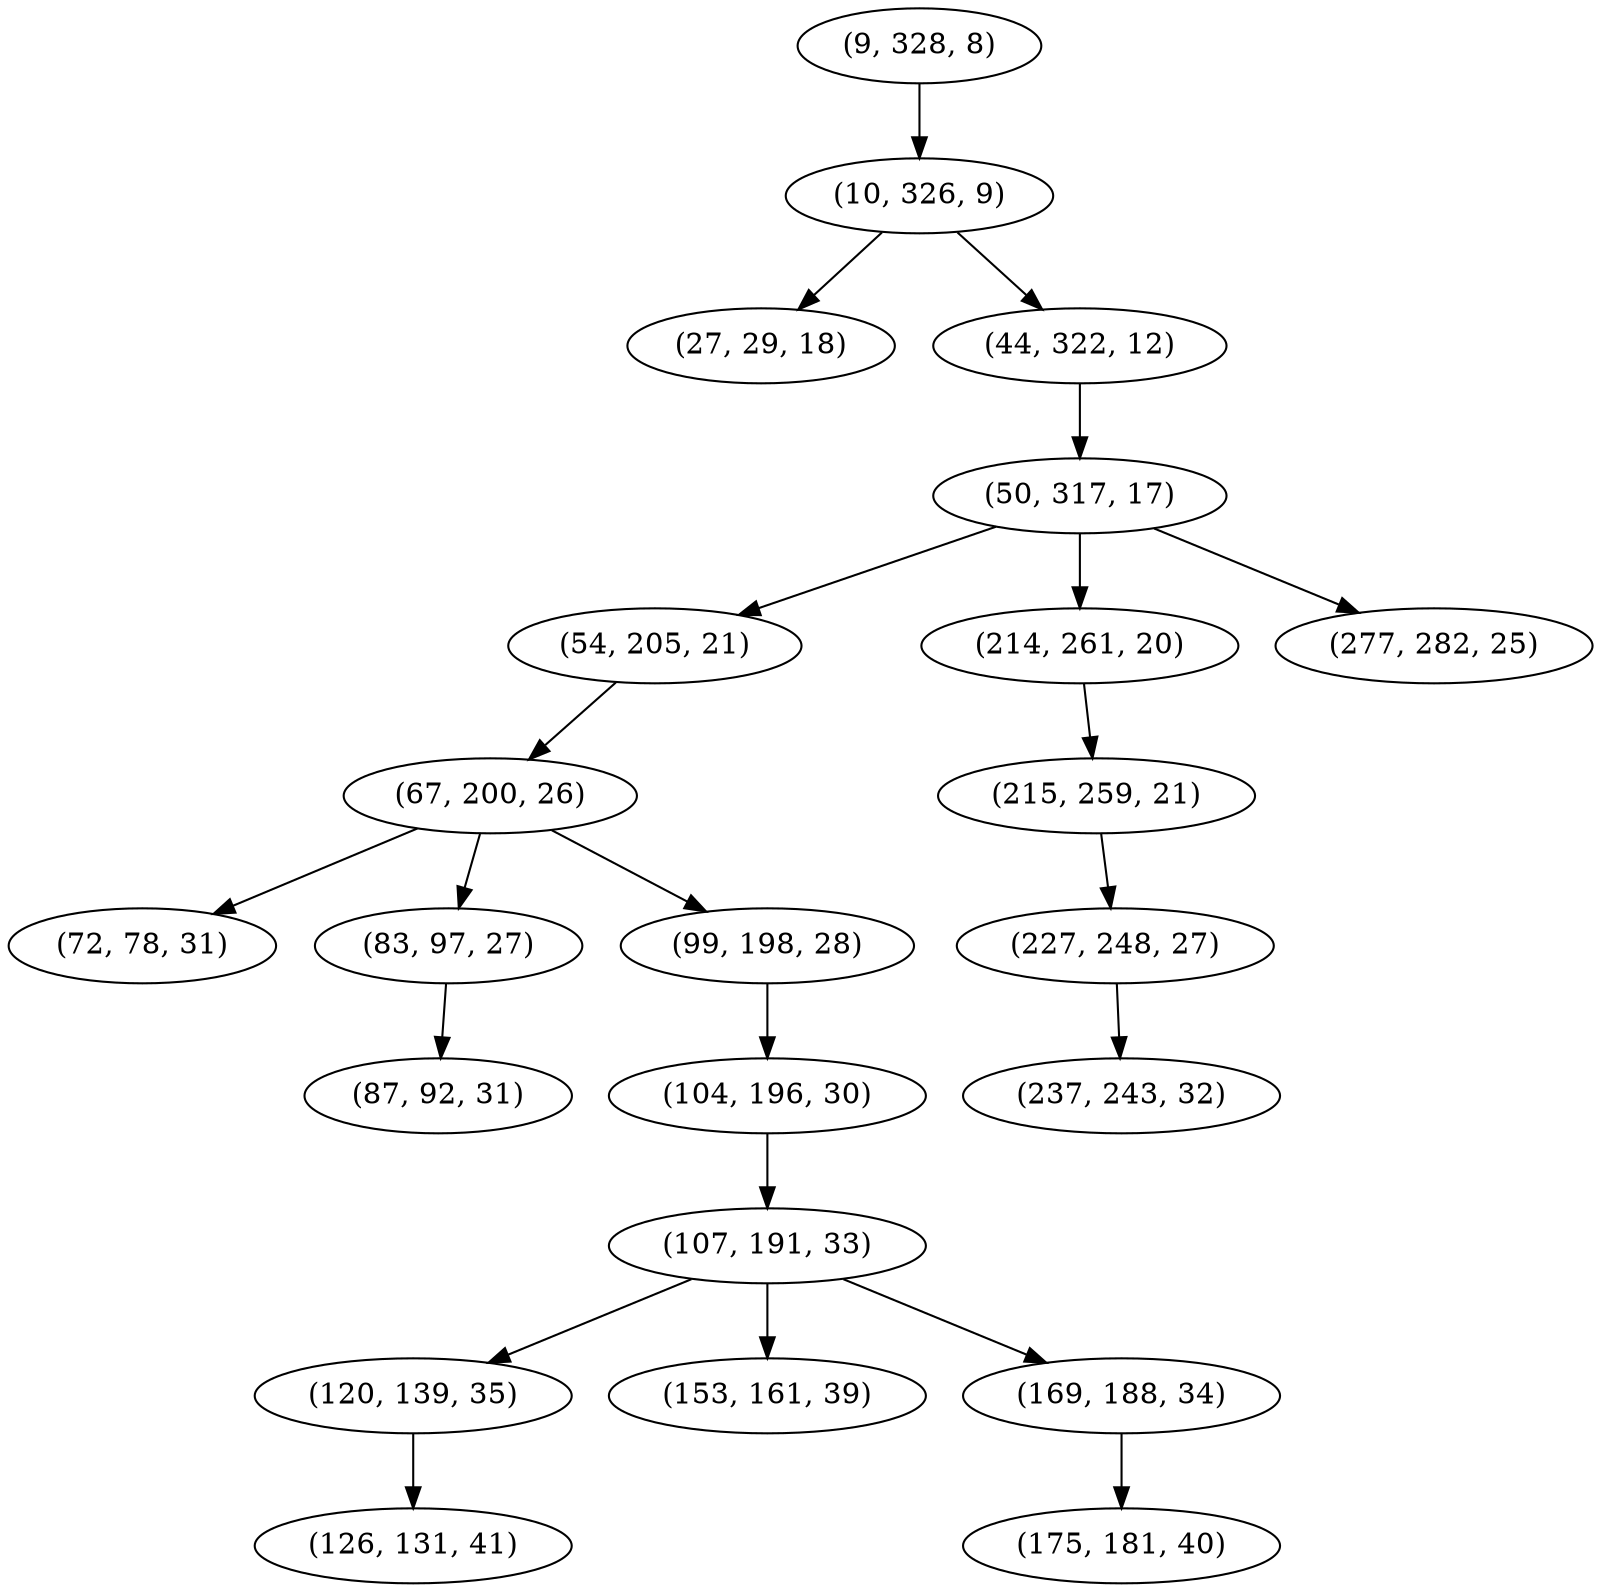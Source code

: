 digraph tree {
    "(9, 328, 8)";
    "(10, 326, 9)";
    "(27, 29, 18)";
    "(44, 322, 12)";
    "(50, 317, 17)";
    "(54, 205, 21)";
    "(67, 200, 26)";
    "(72, 78, 31)";
    "(83, 97, 27)";
    "(87, 92, 31)";
    "(99, 198, 28)";
    "(104, 196, 30)";
    "(107, 191, 33)";
    "(120, 139, 35)";
    "(126, 131, 41)";
    "(153, 161, 39)";
    "(169, 188, 34)";
    "(175, 181, 40)";
    "(214, 261, 20)";
    "(215, 259, 21)";
    "(227, 248, 27)";
    "(237, 243, 32)";
    "(277, 282, 25)";
    "(9, 328, 8)" -> "(10, 326, 9)";
    "(10, 326, 9)" -> "(27, 29, 18)";
    "(10, 326, 9)" -> "(44, 322, 12)";
    "(44, 322, 12)" -> "(50, 317, 17)";
    "(50, 317, 17)" -> "(54, 205, 21)";
    "(50, 317, 17)" -> "(214, 261, 20)";
    "(50, 317, 17)" -> "(277, 282, 25)";
    "(54, 205, 21)" -> "(67, 200, 26)";
    "(67, 200, 26)" -> "(72, 78, 31)";
    "(67, 200, 26)" -> "(83, 97, 27)";
    "(67, 200, 26)" -> "(99, 198, 28)";
    "(83, 97, 27)" -> "(87, 92, 31)";
    "(99, 198, 28)" -> "(104, 196, 30)";
    "(104, 196, 30)" -> "(107, 191, 33)";
    "(107, 191, 33)" -> "(120, 139, 35)";
    "(107, 191, 33)" -> "(153, 161, 39)";
    "(107, 191, 33)" -> "(169, 188, 34)";
    "(120, 139, 35)" -> "(126, 131, 41)";
    "(169, 188, 34)" -> "(175, 181, 40)";
    "(214, 261, 20)" -> "(215, 259, 21)";
    "(215, 259, 21)" -> "(227, 248, 27)";
    "(227, 248, 27)" -> "(237, 243, 32)";
}
